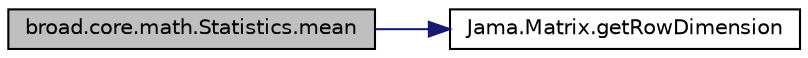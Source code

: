 digraph "broad.core.math.Statistics.mean"
{
  edge [fontname="Helvetica",fontsize="10",labelfontname="Helvetica",labelfontsize="10"];
  node [fontname="Helvetica",fontsize="10",shape=record];
  rankdir="LR";
  Node1 [label="broad.core.math.Statistics.mean",height=0.2,width=0.4,color="black", fillcolor="grey75", style="filled" fontcolor="black"];
  Node1 -> Node2 [color="midnightblue",fontsize="10",style="solid",fontname="Helvetica"];
  Node2 [label="Jama.Matrix.getRowDimension",height=0.2,width=0.4,color="black", fillcolor="white", style="filled",URL="$class_jama_1_1_matrix.html#a1696a4fbbbc49c0e4ac665d104b3af1d"];
}
